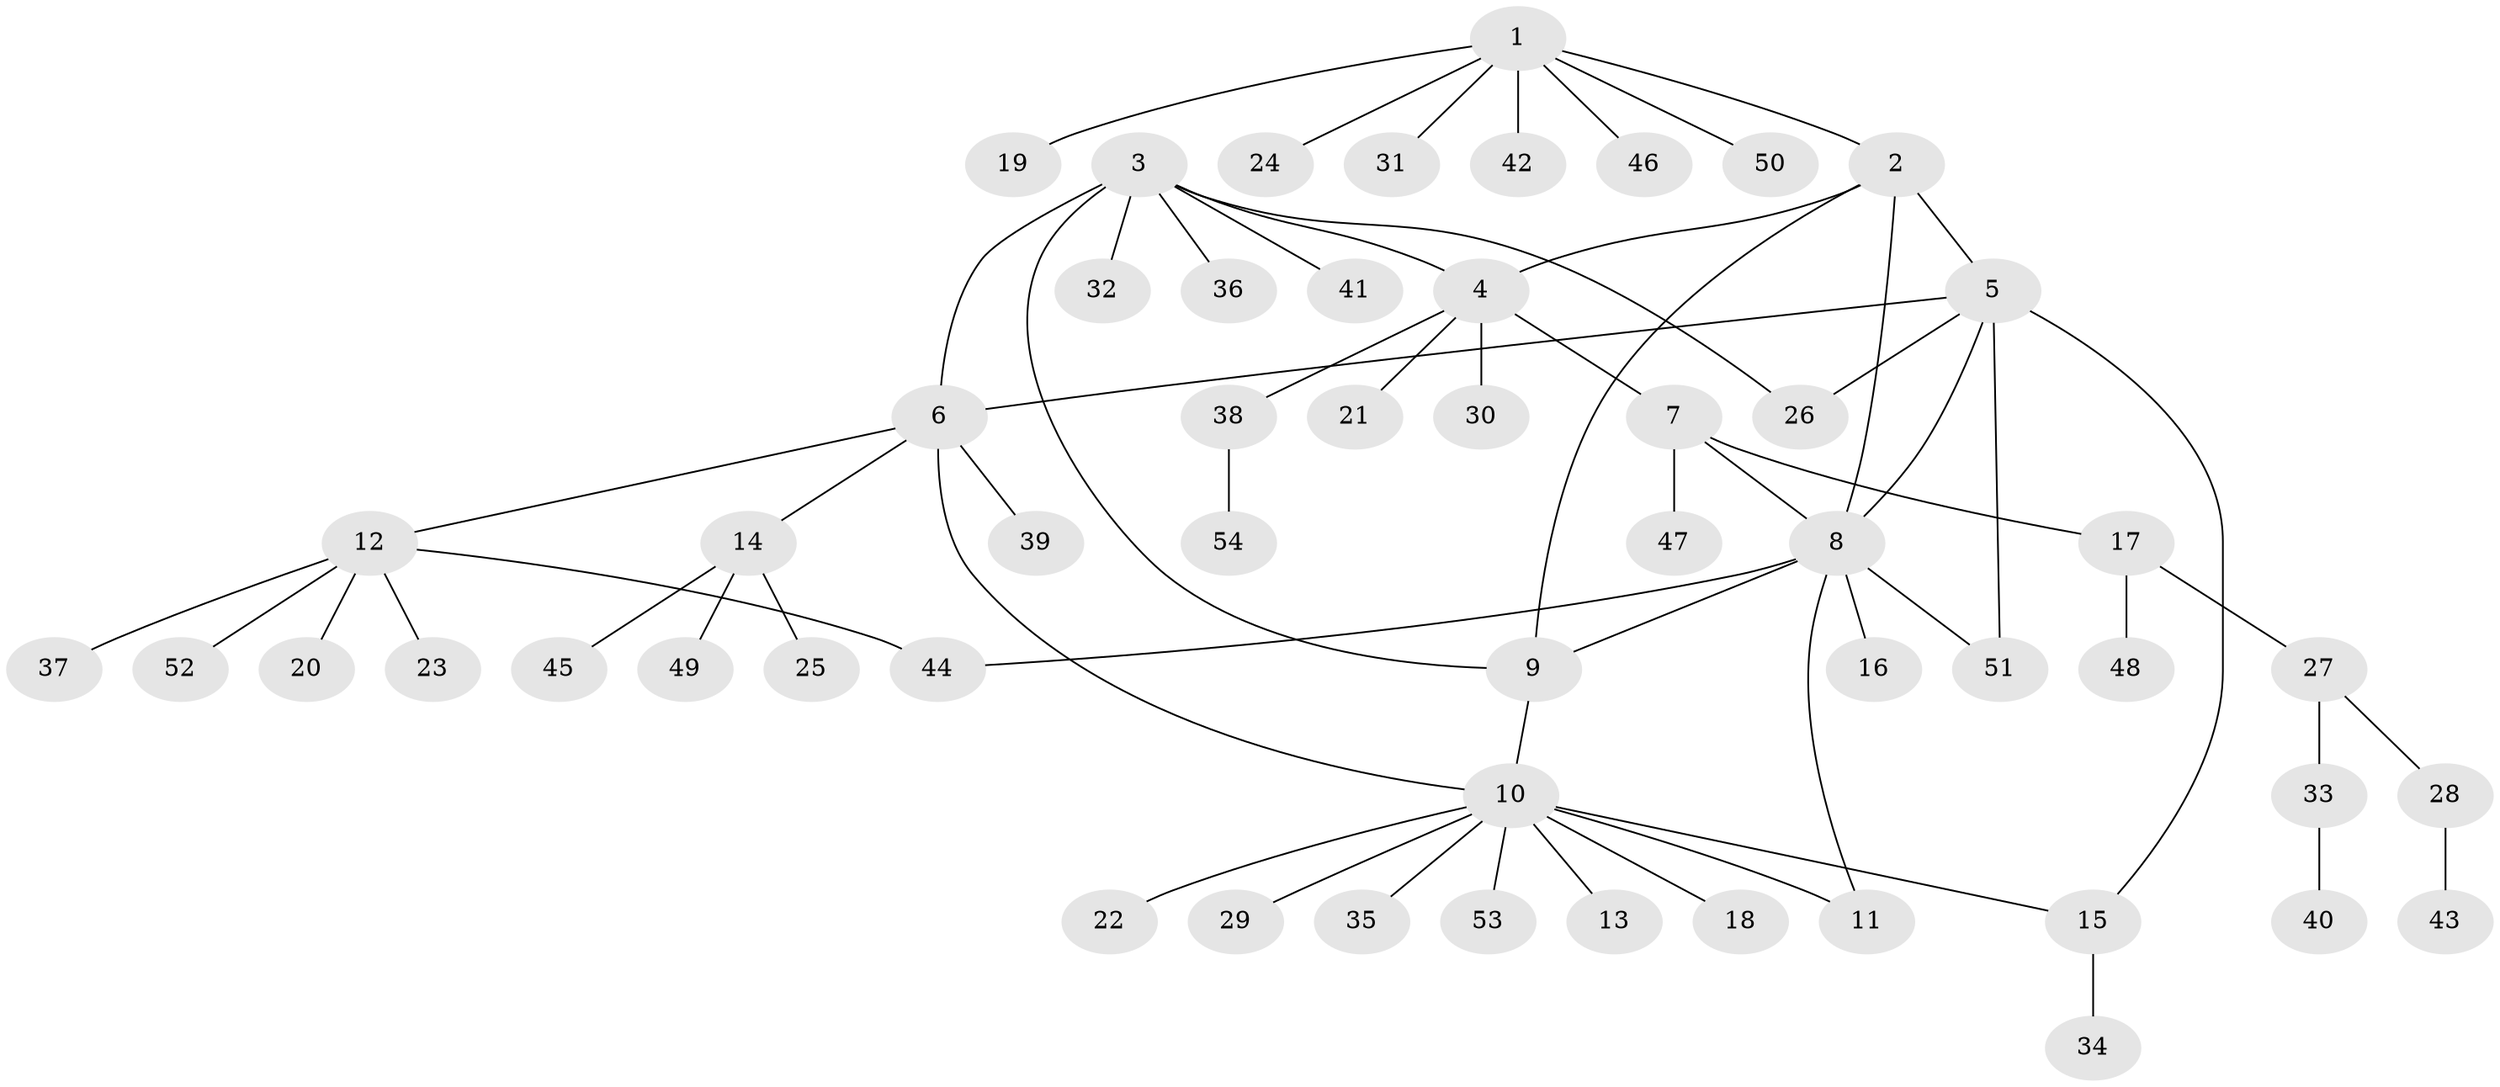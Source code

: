 // Generated by graph-tools (version 1.1) at 2025/15/03/09/25 04:15:46]
// undirected, 54 vertices, 64 edges
graph export_dot {
graph [start="1"]
  node [color=gray90,style=filled];
  1;
  2;
  3;
  4;
  5;
  6;
  7;
  8;
  9;
  10;
  11;
  12;
  13;
  14;
  15;
  16;
  17;
  18;
  19;
  20;
  21;
  22;
  23;
  24;
  25;
  26;
  27;
  28;
  29;
  30;
  31;
  32;
  33;
  34;
  35;
  36;
  37;
  38;
  39;
  40;
  41;
  42;
  43;
  44;
  45;
  46;
  47;
  48;
  49;
  50;
  51;
  52;
  53;
  54;
  1 -- 2;
  1 -- 19;
  1 -- 24;
  1 -- 31;
  1 -- 42;
  1 -- 46;
  1 -- 50;
  2 -- 4;
  2 -- 5;
  2 -- 8;
  2 -- 9;
  3 -- 4;
  3 -- 6;
  3 -- 9;
  3 -- 26;
  3 -- 32;
  3 -- 36;
  3 -- 41;
  4 -- 7;
  4 -- 21;
  4 -- 30;
  4 -- 38;
  5 -- 6;
  5 -- 8;
  5 -- 15;
  5 -- 26;
  5 -- 51;
  6 -- 10;
  6 -- 12;
  6 -- 14;
  6 -- 39;
  7 -- 8;
  7 -- 17;
  7 -- 47;
  8 -- 9;
  8 -- 11;
  8 -- 16;
  8 -- 44;
  8 -- 51;
  9 -- 10;
  10 -- 11;
  10 -- 13;
  10 -- 15;
  10 -- 18;
  10 -- 22;
  10 -- 29;
  10 -- 35;
  10 -- 53;
  12 -- 20;
  12 -- 23;
  12 -- 37;
  12 -- 44;
  12 -- 52;
  14 -- 25;
  14 -- 45;
  14 -- 49;
  15 -- 34;
  17 -- 27;
  17 -- 48;
  27 -- 28;
  27 -- 33;
  28 -- 43;
  33 -- 40;
  38 -- 54;
}
